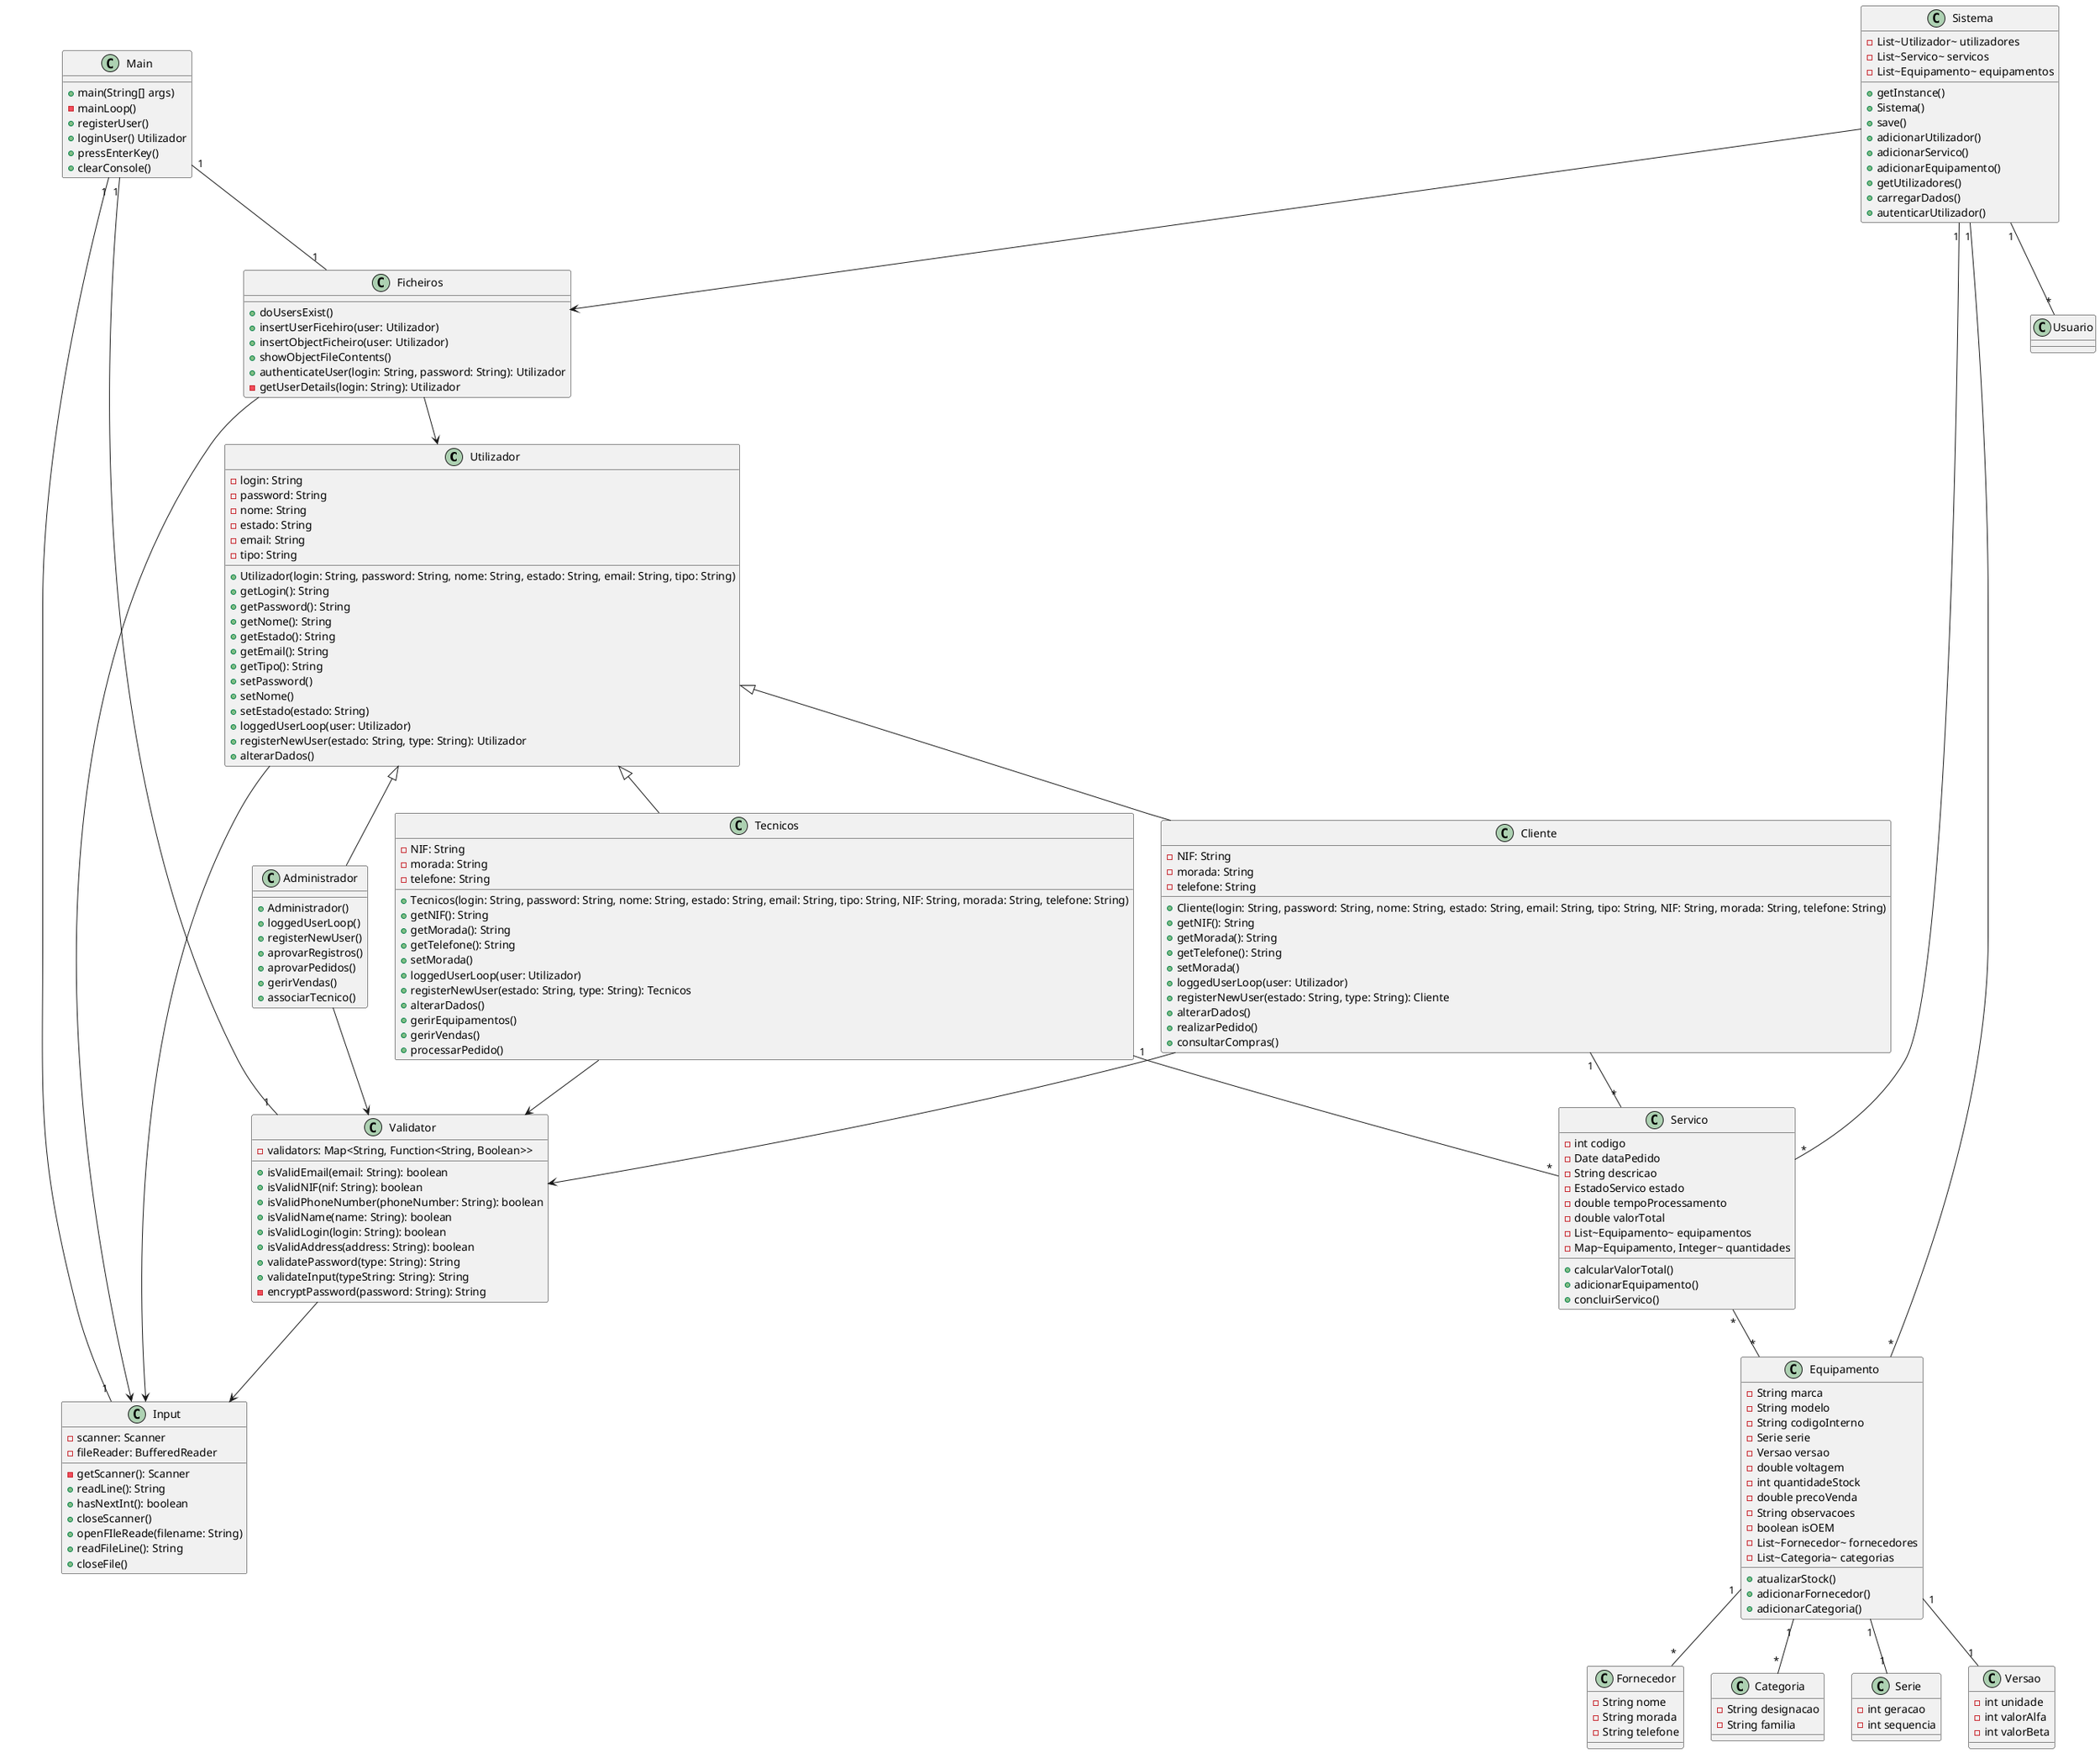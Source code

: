 @startuml diagrama
class Utilizador {
  - login: String
  - password: String
  - nome: String
  - estado: String
  - email: String
  - tipo: String
  + Utilizador(login: String, password: String, nome: String, estado: String, email: String, tipo: String)
  + getLogin(): String
  + getPassword(): String
  + getNome(): String
  + getEstado(): String
  + getEmail(): String
  + getTipo(): String
  + setPassword()
  + setNome()
  + setEstado(estado: String)
  + loggedUserLoop(user: Utilizador)
  + registerNewUser(estado: String, type: String): Utilizador
  +alterarDados()
}

class Cliente extends Utilizador {
  - NIF: String
  - morada: String
  - telefone: String
  + Cliente(login: String, password: String, nome: String, estado: String, email: String, tipo: String, NIF: String, morada: String, telefone: String)
  + getNIF(): String
  + getMorada(): String
  + getTelefone(): String
  + setMorada()
  + loggedUserLoop(user: Utilizador)
  + registerNewUser(estado: String, type: String): Cliente
  + alterarDados()
  + realizarPedido()
  + consultarCompras()
}

class Tecnicos extends Utilizador {
  - NIF: String
  - morada: String
  - telefone: String
  + Tecnicos(login: String, password: String, nome: String, estado: String, email: String, tipo: String, NIF: String, morada: String, telefone: String)
  + getNIF(): String
  + getMorada(): String
  + getTelefone(): String
  + setMorada()
  + loggedUserLoop(user: Utilizador)
  + registerNewUser(estado: String, type: String): Tecnicos
  + alterarDados()
  +gerirEquipamentos()
  +gerirVendas()
  +processarPedido()
}

class Administrador extends Utilizador {
    +Administrador()
    +loggedUserLoop()
    +registerNewUser()
    +aprovarRegistros()
    +aprovarPedidos()
    +gerirVendas()
    +associarTecnico()
}

class Main {
        +main(String[] args)
        -mainLoop()
        +registerUser()
        +loginUser() Utilizador
        +pressEnterKey()
        +clearConsole()
    }

class Validator {
  - validators: Map<String, Function<String, Boolean>>
  + isValidEmail(email: String): boolean
  + isValidNIF(nif: String): boolean
  + isValidPhoneNumber(phoneNumber: String): boolean
  + isValidName(name: String): boolean
  + isValidLogin(login: String): boolean
  + isValidAddress(address: String): boolean
  + validatePassword(type: String): String
  + validateInput(typeString: String): String
  - encryptPassword(password: String): String
}

class Ficheiros {
  + doUsersExist()
  + insertUserFicehiro(user: Utilizador)
  + insertObjectFicheiro(user: Utilizador)
  + showObjectFileContents()
  + authenticateUser(login: String, password: String): Utilizador
  - getUserDetails(login: String): Utilizador
}

class Input {
  - scanner: Scanner
  - fileReader: BufferedReader
  - getScanner(): Scanner
  + readLine(): String
  + hasNextInt(): boolean
  + closeScanner()
  + openFIleReade(filename: String)
  + readFileLine(): String
  + closeFile()
}

class Sistema {
  -List~Utilizador~ utilizadores
  -List~Servico~ servicos
  -List~Equipamento~ equipamentos
  +getInstance()
  +Sistema()
  +save()
  +adicionarUtilizador()
  +adicionarServico()
  +adicionarEquipamento()
  +getUtilizadores()
  +carregarDados()
  +autenticarUtilizador()
}
class Servico {
        -int codigo
        -Date dataPedido
        -String descricao
        -EstadoServico estado
        -double tempoProcessamento
        -double valorTotal
        -List~Equipamento~ equipamentos
        -Map~Equipamento, Integer~ quantidades
        +calcularValorTotal()
        +adicionarEquipamento()
        +concluirServico()
}

class Equipamento {
    -String marca
    -String modelo
    -String codigoInterno
    -Serie serie
    -Versao versao
    -double voltagem
    -int quantidadeStock
    -double precoVenda
    -String observacoes
    -boolean isOEM
    -List~Fornecedor~ fornecedores
    -List~Categoria~ categorias
    +atualizarStock()
    +adicionarFornecedor()
    +adicionarCategoria()
}

class Fornecedor {
    -String nome
    -String morada
    -String telefone
}

class Categoria {
    -String designacao
    -String familia
}

class Serie {
    -int geracao
    -int sequencia
}

class Versao {
    -int unidade
    -int valorAlfa
    -int valorBeta
}

Sistema "1" -- "*" Usuario
Sistema "1" -- "*" Servico
Sistema "1" -- "*" Equipamento
Sistema --> Ficheiros
Main "1" -- "1" Ficheiros
Main "1" -- "1" Input
Main "1" -- "1" Validator
Tecnicos --> Validator
Cliente --> Validator
Administrador --> Validator
Ficheiros --> Utilizador
Validator --> Input
Ficheiros --> Input
Utilizador --> Input
Equipamento "1" -- "*" Fornecedor
Equipamento "1" -- "*" Categoria
Equipamento "1" -- "1" Serie
Equipamento "1" -- "1" Versao
Cliente "1" -- "*" Servico
Tecnicos "1" -- "*" Servico
Servico "*" -- "*" Equipamento

